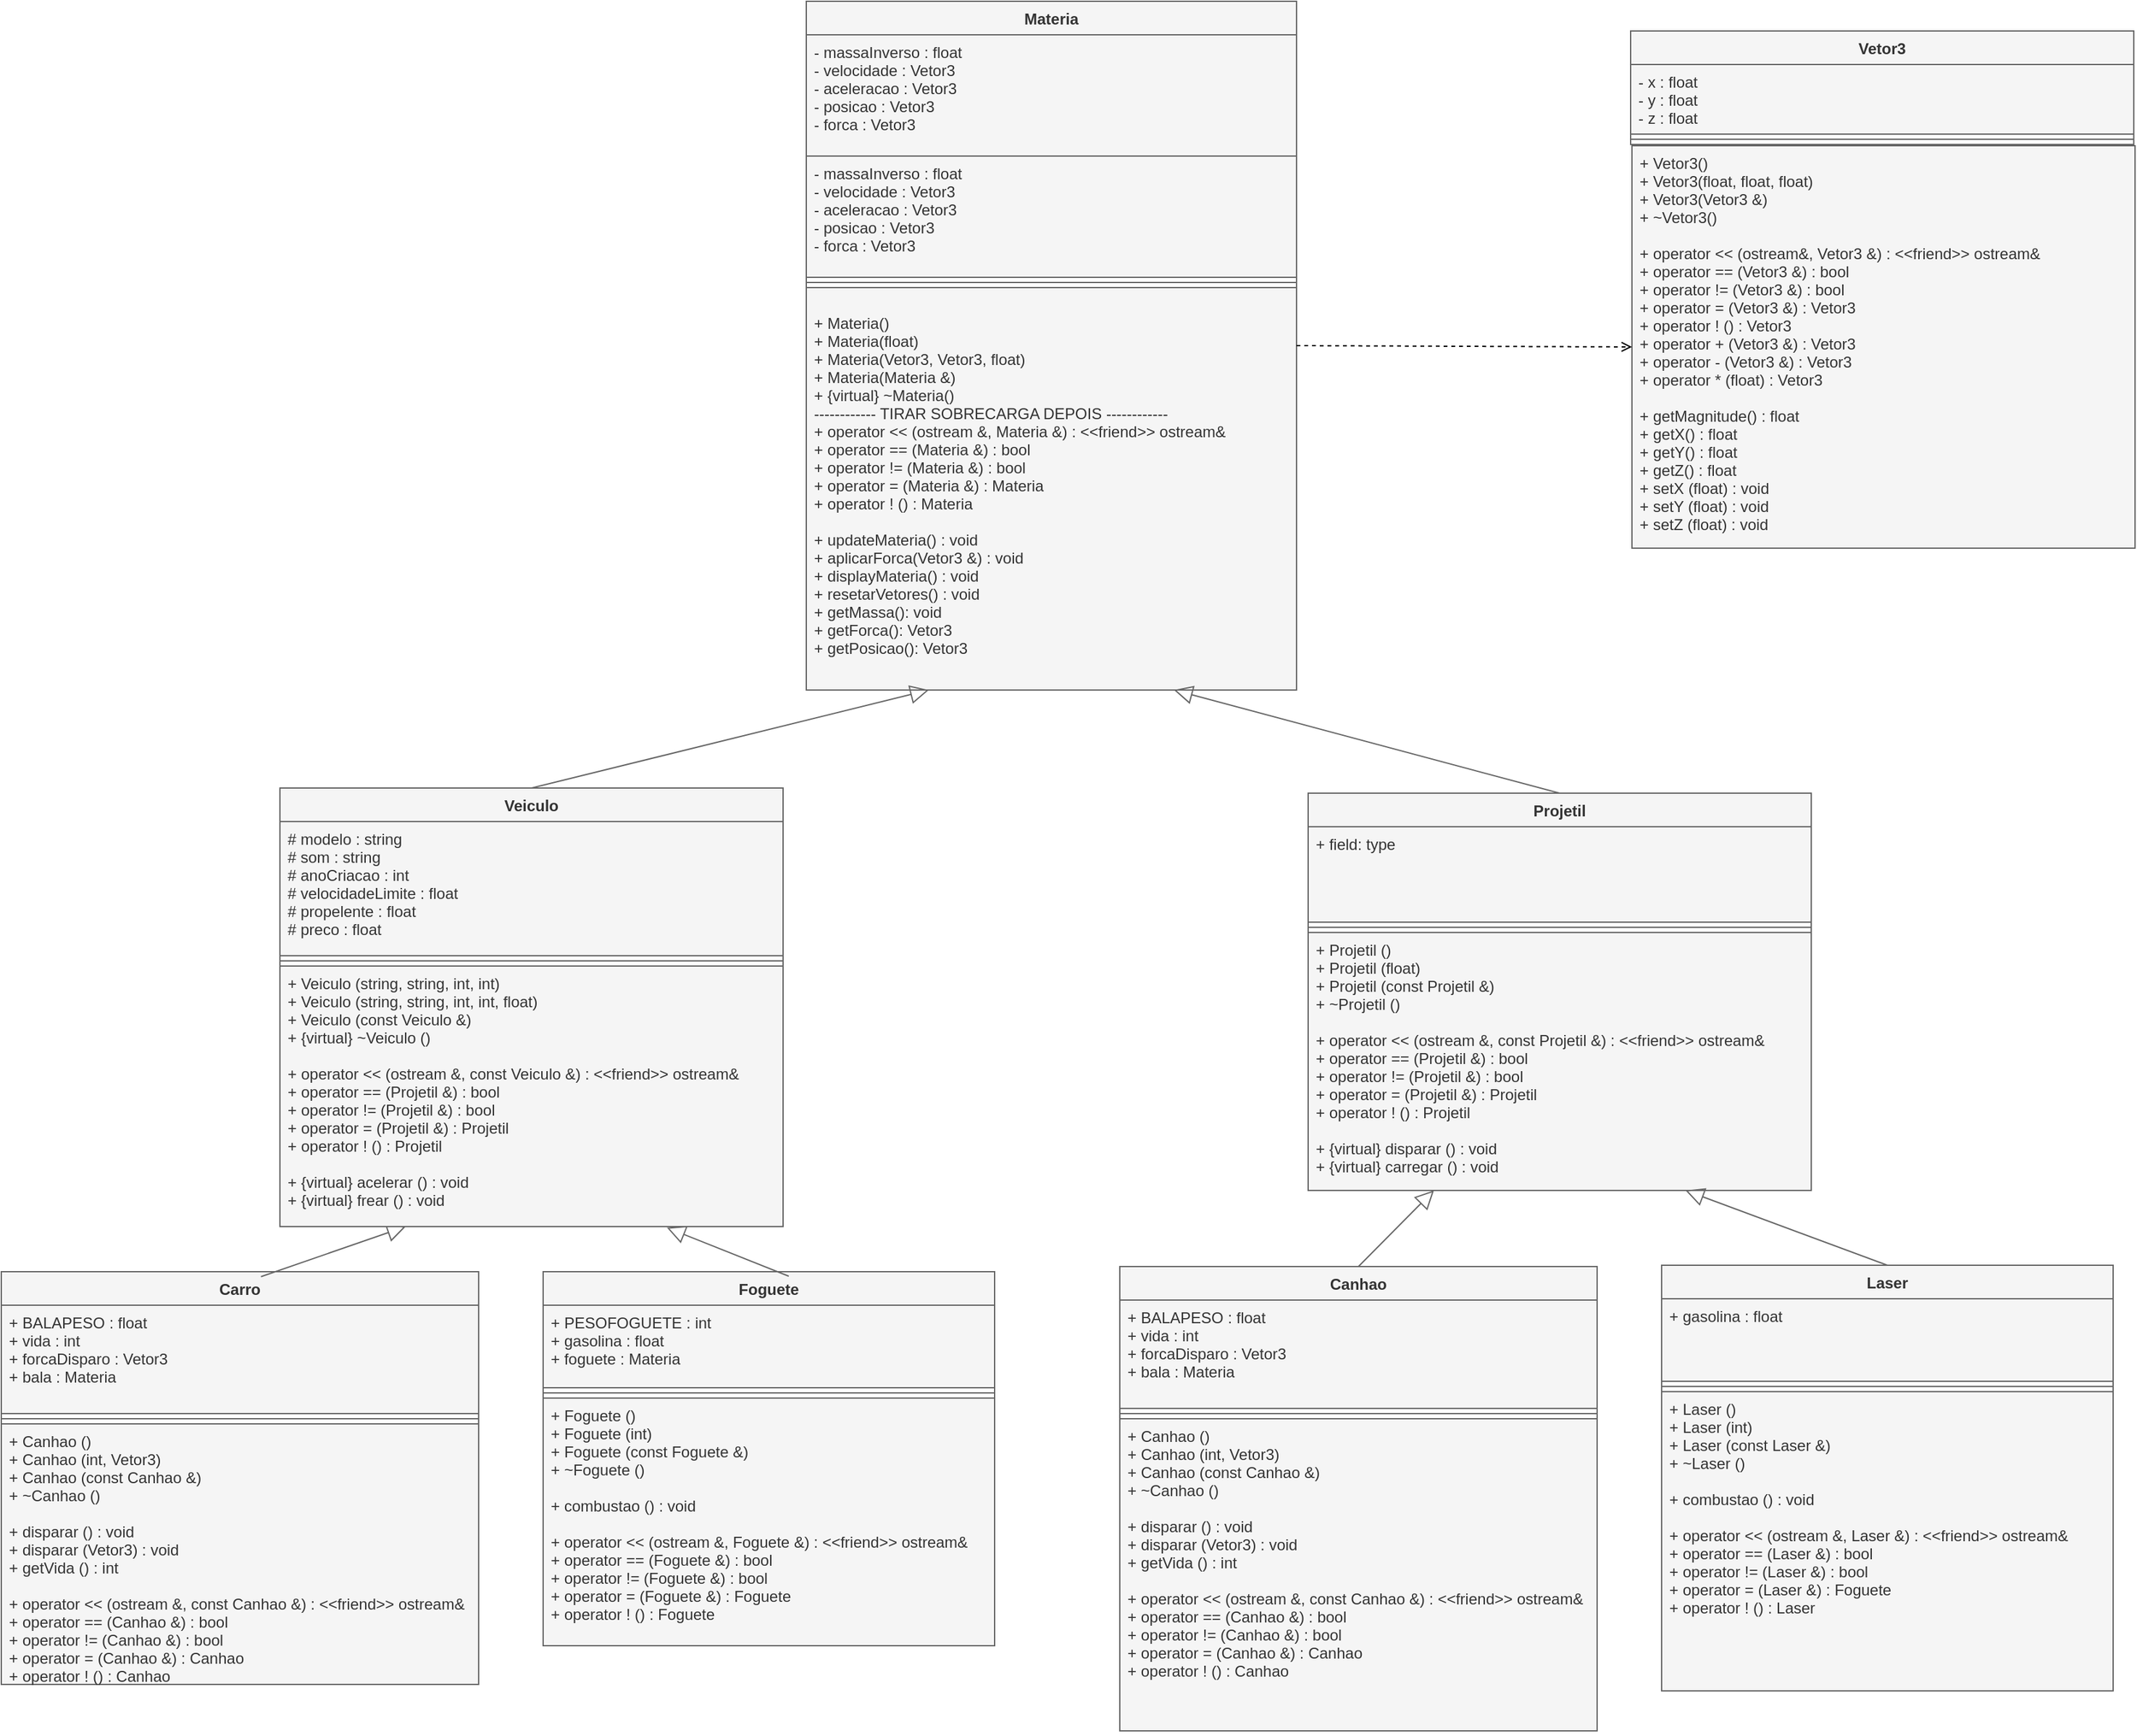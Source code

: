 <mxfile>
    <diagram id="76DP_UWShPvK50uWAOmz" name="Página-1">
        <mxGraphModel dx="4403" dy="1124" grid="1" gridSize="10" guides="1" tooltips="1" connect="1" arrows="1" fold="1" page="1" pageScale="1" pageWidth="827" pageHeight="1169" math="0" shadow="0">
            <root>
                <mxCell id="0"/>
                <mxCell id="1" parent="0"/>
                <mxCell id="4VAHJokIAV4qInDK7anF-1" value="Vetor3" style="swimlane;fontStyle=1;align=center;verticalAlign=top;childLayout=stackLayout;horizontal=1;startSize=26;horizontalStack=0;resizeParent=1;resizeParentMax=0;resizeLast=0;collapsible=1;marginBottom=0;fillColor=#f5f5f5;fontColor=#333333;strokeColor=#666666;" parent="1" vertex="1">
                    <mxGeometry x="850" y="193" width="390" height="88" as="geometry"/>
                </mxCell>
                <mxCell id="4VAHJokIAV4qInDK7anF-2" value="- x : float&#10;- y : float&#10;- z : float&#10;&#10;&#10;" style="text;strokeColor=#666666;fillColor=#f5f5f5;align=left;verticalAlign=top;spacingLeft=4;spacingRight=4;overflow=hidden;rotatable=0;points=[[0,0.5],[1,0.5]];portConstraint=eastwest;fontColor=#333333;" parent="4VAHJokIAV4qInDK7anF-1" vertex="1">
                    <mxGeometry y="26" width="390" height="54" as="geometry"/>
                </mxCell>
                <mxCell id="4VAHJokIAV4qInDK7anF-3" value="" style="line;strokeWidth=1;fillColor=#f5f5f5;align=left;verticalAlign=middle;spacingTop=-1;spacingLeft=3;spacingRight=3;rotatable=0;labelPosition=right;points=[];portConstraint=eastwest;strokeColor=#666666;fontColor=#333333;" parent="4VAHJokIAV4qInDK7anF-1" vertex="1">
                    <mxGeometry y="80" width="390" height="8" as="geometry"/>
                </mxCell>
                <mxCell id="4VAHJokIAV4qInDK7anF-5" value="Materia&#10;" style="swimlane;fontStyle=1;align=center;verticalAlign=top;childLayout=stackLayout;horizontal=1;startSize=26;horizontalStack=0;resizeParent=1;resizeParentMax=0;resizeLast=0;collapsible=1;marginBottom=0;fillColor=#f5f5f5;fontColor=#333333;strokeColor=#666666;" parent="1" vertex="1">
                    <mxGeometry x="211" y="170" width="380" height="534" as="geometry"/>
                </mxCell>
                <mxCell id="4VAHJokIAV4qInDK7anF-6" value="- massaInverso : float&#10;- velocidade : Vetor3 &#10;- aceleracao : Vetor3&#10;- posicao : Vetor3&#10;- forca : Vetor3" style="text;strokeColor=#666666;fillColor=#f5f5f5;align=left;verticalAlign=top;spacingLeft=4;spacingRight=4;overflow=hidden;rotatable=0;points=[[0,0.5],[1,0.5]];portConstraint=eastwest;fontColor=#333333;" parent="4VAHJokIAV4qInDK7anF-5" vertex="1">
                    <mxGeometry y="26" width="380" height="94" as="geometry"/>
                </mxCell>
                <mxCell id="34" value="- massaInverso : float&#10;- velocidade : Vetor3 &#10;- aceleracao : Vetor3&#10;- posicao : Vetor3&#10;- forca : Vetor3" style="text;strokeColor=#666666;fillColor=#f5f5f5;align=left;verticalAlign=top;spacingLeft=4;spacingRight=4;overflow=hidden;rotatable=0;points=[[0,0.5],[1,0.5]];portConstraint=eastwest;fontColor=#333333;" vertex="1" parent="4VAHJokIAV4qInDK7anF-5">
                    <mxGeometry y="120" width="380" height="94" as="geometry"/>
                </mxCell>
                <mxCell id="4VAHJokIAV4qInDK7anF-7" value="" style="line;strokeWidth=1;fillColor=#f5f5f5;align=left;verticalAlign=middle;spacingTop=-1;spacingLeft=3;spacingRight=3;rotatable=0;labelPosition=right;points=[];portConstraint=eastwest;strokeColor=#666666;fontColor=#333333;" parent="4VAHJokIAV4qInDK7anF-5" vertex="1">
                    <mxGeometry y="214" width="380" height="8" as="geometry"/>
                </mxCell>
                <mxCell id="4VAHJokIAV4qInDK7anF-8" value="&#10;+ Materia()&#10;+ Materia(float)   &#10;+ Materia(Vetor3, Vetor3, float)&#10;+ Materia(Materia &amp;)&#10;+ {virtual} ~Materia()&#10;------------ TIRAR SOBRECARGA DEPOIS ------------&#10;+ operator &lt;&lt; (ostream &amp;, Materia &amp;) : &lt;&lt;friend&gt;&gt; ostream&amp;&#10;+ operator == (Materia &amp;) : bool &#10;+ operator != (Materia &amp;) : bool &#10;+ operator = (Materia &amp;) : Materia&#10;+ operator ! () : Materia&#10;&#10;+ updateMateria() : void&#10;+ aplicarForca(Vetor3 &amp;) : void&#10;+ displayMateria() : void&#10;+ resetarVetores() : void&#10;+ getMassa(): void&#10;+ getForca(): Vetor3&#10;+ getPosicao(): Vetor3&#10;&#10;&#10;&#10;" style="text;strokeColor=#666666;fillColor=#f5f5f5;align=left;verticalAlign=top;spacingLeft=4;spacingRight=4;overflow=hidden;rotatable=0;points=[[0,0.5],[1,0.5]];portConstraint=eastwest;fontColor=#333333;" parent="4VAHJokIAV4qInDK7anF-5" vertex="1">
                    <mxGeometry y="222" width="380" height="312" as="geometry"/>
                </mxCell>
                <mxCell id="4VAHJokIAV4qInDK7anF-9" value="Carro" style="swimlane;fontStyle=1;align=center;verticalAlign=top;childLayout=stackLayout;horizontal=1;startSize=26;horizontalStack=0;resizeParent=1;resizeParentMax=0;resizeLast=0;collapsible=1;marginBottom=0;fillColor=#f5f5f5;fontColor=#333333;strokeColor=#666666;" parent="1" vertex="1">
                    <mxGeometry x="-413" y="1155" width="370" height="320" as="geometry"/>
                </mxCell>
                <mxCell id="4VAHJokIAV4qInDK7anF-10" value="+ BALAPESO : float &#10;+ vida : int&#10;+ forcaDisparo : Vetor3&#10;+ bala : Materia" style="text;strokeColor=#666666;fillColor=#f5f5f5;align=left;verticalAlign=top;spacingLeft=4;spacingRight=4;overflow=hidden;rotatable=0;points=[[0,0.5],[1,0.5]];portConstraint=eastwest;fontColor=#333333;" parent="4VAHJokIAV4qInDK7anF-9" vertex="1">
                    <mxGeometry y="26" width="370" height="84" as="geometry"/>
                </mxCell>
                <mxCell id="4VAHJokIAV4qInDK7anF-11" value="" style="line;strokeWidth=1;fillColor=#f5f5f5;align=left;verticalAlign=middle;spacingTop=-1;spacingLeft=3;spacingRight=3;rotatable=0;labelPosition=right;points=[];portConstraint=eastwest;strokeColor=#666666;fontColor=#333333;" parent="4VAHJokIAV4qInDK7anF-9" vertex="1">
                    <mxGeometry y="110" width="370" height="8" as="geometry"/>
                </mxCell>
                <mxCell id="4VAHJokIAV4qInDK7anF-12" value="+ Canhao () &#10;+ Canhao (int, Vetor3)&#10;+ Canhao (const Canhao &amp;)&#10;+ ~Canhao ()&#10;&#10;+ disparar () : void&#10;+ disparar (Vetor3) : void&#10;+ getVida () : int&#10;&#10;+ operator &lt;&lt; (ostream &amp;, const Canhao &amp;) : &lt;&lt;friend&gt;&gt; ostream&amp;&#10;+ operator == (Canhao &amp;) : bool&#10;+ operator != (Canhao &amp;) : bool&#10;+ operator = (Canhao &amp;) : Canhao&#10;+ operator ! () : Canhao" style="text;strokeColor=#666666;fillColor=#f5f5f5;align=left;verticalAlign=top;spacingLeft=4;spacingRight=4;overflow=hidden;rotatable=0;points=[[0,0.5],[1,0.5]];portConstraint=eastwest;fontColor=#333333;" parent="4VAHJokIAV4qInDK7anF-9" vertex="1">
                    <mxGeometry y="118" width="370" height="202" as="geometry"/>
                </mxCell>
                <mxCell id="4VAHJokIAV4qInDK7anF-30" value="" style="endArrow=block;endFill=0;endSize=12;html=1;rounded=0;exitX=0.544;exitY=0.012;exitDx=0;exitDy=0;exitPerimeter=0;fillColor=#f5f5f5;strokeColor=#666666;entryX=0.25;entryY=1;entryDx=0;entryDy=0;" parent="1" source="4VAHJokIAV4qInDK7anF-9" target="14" edge="1">
                    <mxGeometry width="160" relative="1" as="geometry">
                        <mxPoint x="-21" y="189.01" as="sourcePoint"/>
                        <mxPoint x="-107" y="910" as="targetPoint"/>
                    </mxGeometry>
                </mxCell>
                <mxCell id="7" value="Foguete" style="swimlane;fontStyle=1;align=center;verticalAlign=top;childLayout=stackLayout;horizontal=1;startSize=26;horizontalStack=0;resizeParent=1;resizeParentMax=0;resizeLast=0;collapsible=1;marginBottom=0;fillColor=#f5f5f5;fontColor=#333333;strokeColor=#666666;" parent="1" vertex="1">
                    <mxGeometry x="7" y="1155" width="350" height="290" as="geometry"/>
                </mxCell>
                <mxCell id="8" value="+ PESOFOGUETE : int &#10;+ gasolina : float&#10;+ foguete : Materia" style="text;strokeColor=#666666;fillColor=#f5f5f5;align=left;verticalAlign=top;spacingLeft=4;spacingRight=4;overflow=hidden;rotatable=0;points=[[0,0.5],[1,0.5]];portConstraint=eastwest;fontColor=#333333;" parent="7" vertex="1">
                    <mxGeometry y="26" width="350" height="64" as="geometry"/>
                </mxCell>
                <mxCell id="9" value="" style="line;strokeWidth=1;fillColor=#f5f5f5;align=left;verticalAlign=middle;spacingTop=-1;spacingLeft=3;spacingRight=3;rotatable=0;labelPosition=right;points=[];portConstraint=eastwest;strokeColor=#666666;fontColor=#333333;" parent="7" vertex="1">
                    <mxGeometry y="90" width="350" height="8" as="geometry"/>
                </mxCell>
                <mxCell id="10" value="+ Foguete () &#10;+ Foguete (int)&#10;+ Foguete (const Foguete &amp;)&#10;+ ~Foguete ()&#10;&#10;+ combustao () : void&#10;&#10;+ operator &lt;&lt; (ostream &amp;, Foguete &amp;) : &lt;&lt;friend&gt;&gt; ostream&amp;&#10;+ operator == (Foguete &amp;) : bool&#10;+ operator != (Foguete &amp;) : bool&#10;+ operator = (Foguete &amp;) : Foguete&#10;+ operator ! () : Foguete" style="text;strokeColor=#666666;fillColor=#f5f5f5;align=left;verticalAlign=top;spacingLeft=4;spacingRight=4;overflow=hidden;rotatable=0;points=[[0,0.5],[1,0.5]];portConstraint=eastwest;fontColor=#333333;" parent="7" vertex="1">
                    <mxGeometry y="98" width="350" height="192" as="geometry"/>
                </mxCell>
                <mxCell id="11" value="" style="endArrow=block;endFill=0;endSize=12;html=1;rounded=0;exitX=0.544;exitY=0.012;exitDx=0;exitDy=0;exitPerimeter=0;fillColor=#f5f5f5;strokeColor=#666666;entryX=0.769;entryY=1.004;entryDx=0;entryDy=0;entryPerimeter=0;" parent="1" source="7" target="17" edge="1">
                    <mxGeometry width="160" relative="1" as="geometry">
                        <mxPoint x="419" y="189.01" as="sourcePoint"/>
                        <mxPoint x="183" y="920" as="targetPoint"/>
                    </mxGeometry>
                </mxCell>
                <mxCell id="4VAHJokIAV4qInDK7anF-4" value="+ Vetor3()&#10;+ Vetor3(float, float, float)&#10;+ Vetor3(Vetor3 &amp;)&#10;+ ~Vetor3()&#10;&#10;+ operator &lt;&lt; (ostream&amp;, Vetor3 &amp;) :  &lt;&lt;friend&gt;&gt; ostream&amp;&#10;+ operator == (Vetor3 &amp;) : bool &#10;+ operator != (Vetor3 &amp;) : bool    &#10;+ operator = (Vetor3 &amp;) : Vetor3&#10;+ operator ! () : Vetor3 &#10;+ operator + (Vetor3 &amp;) : Vetor3&#10;+ operator - (Vetor3 &amp;) : Vetor3 &#10;+ operator * (float) : Vetor3 &#10;&#10;+ getMagnitude() : float&#10;+ getX() : float&#10;+ getY() : float&#10;+ getZ() : float  &#10;+ setX (float) : void&#10;+ setY (float) : void&#10;+ setZ (float) : void&#10;&#10;" style="text;strokeColor=#666666;fillColor=#f5f5f5;align=left;verticalAlign=top;spacingLeft=4;spacingRight=4;overflow=hidden;rotatable=0;points=[[0,0.5],[1,0.5]];portConstraint=eastwest;fontColor=#333333;" parent="1" vertex="1">
                    <mxGeometry x="851" y="282" width="390" height="312" as="geometry"/>
                </mxCell>
                <mxCell id="12" value="" style="endArrow=open;html=1;rounded=0;align=center;verticalAlign=bottom;dashed=1;endFill=0;labelBackgroundColor=none;entryX=0;entryY=0.5;entryDx=0;entryDy=0;exitX=1;exitY=0.5;exitDx=0;exitDy=0;" parent="1" source="4VAHJokIAV4qInDK7anF-5" target="4VAHJokIAV4qInDK7anF-4" edge="1">
                    <mxGeometry relative="1" as="geometry">
                        <mxPoint x="730" y="440" as="sourcePoint"/>
                        <mxPoint x="710" y="500" as="targetPoint"/>
                    </mxGeometry>
                </mxCell>
                <mxCell id="14" value="Veiculo&#10;" style="swimlane;fontStyle=1;align=center;verticalAlign=top;childLayout=stackLayout;horizontal=1;startSize=26;horizontalStack=0;resizeParent=1;resizeParentMax=0;resizeLast=0;collapsible=1;marginBottom=0;fillColor=#f5f5f5;fontColor=#333333;strokeColor=#666666;" parent="1" vertex="1">
                    <mxGeometry x="-197" y="780" width="390" height="340" as="geometry"/>
                </mxCell>
                <mxCell id="15" value="# modelo : string&#10;# som : string&#10;# anoCriacao : int &#10;# velocidadeLimite : float&#10;# propelente : float &#10;# preco : float" style="text;strokeColor=#666666;fillColor=#f5f5f5;align=left;verticalAlign=top;spacingLeft=4;spacingRight=4;overflow=hidden;rotatable=0;points=[[0,0.5],[1,0.5]];portConstraint=eastwest;fontColor=#333333;" parent="14" vertex="1">
                    <mxGeometry y="26" width="390" height="104" as="geometry"/>
                </mxCell>
                <mxCell id="16" value="" style="line;strokeWidth=1;fillColor=#f5f5f5;align=left;verticalAlign=middle;spacingTop=-1;spacingLeft=3;spacingRight=3;rotatable=0;labelPosition=right;points=[];portConstraint=eastwest;fontColor=#333333;strokeColor=#666666;" parent="14" vertex="1">
                    <mxGeometry y="130" width="390" height="8" as="geometry"/>
                </mxCell>
                <mxCell id="17" value="+ Veiculo (string, string, int, int) &#10;+ Veiculo (string, string, int, int, float)&#10;+ Veiculo (const Veiculo &amp;)&#10;+ {virtual} ~Veiculo ()&#10;&#10;+ operator &lt;&lt; (ostream &amp;, const Veiculo &amp;) : &lt;&lt;friend&gt;&gt; ostream&amp;&#10;+ operator == (Projetil &amp;) : bool&#10;+ operator != (Projetil &amp;) : bool&#10;+ operator = (Projetil &amp;) : Projetil&#10;+ operator ! () : Projetil&#10;&#10;+ {virtual} acelerar () : void&#10;+ {virtual} frear () : void" style="text;strokeColor=#666666;fillColor=#f5f5f5;align=left;verticalAlign=top;spacingLeft=4;spacingRight=4;overflow=hidden;rotatable=0;points=[[0,0.5],[1,0.5]];portConstraint=eastwest;fontColor=#333333;" parent="14" vertex="1">
                    <mxGeometry y="138" width="390" height="202" as="geometry"/>
                </mxCell>
                <mxCell id="18" value="" style="endArrow=block;endFill=0;endSize=12;html=1;rounded=0;exitX=0.5;exitY=0;exitDx=0;exitDy=0;fillColor=#f5f5f5;strokeColor=#666666;entryX=0.25;entryY=1;entryDx=0;entryDy=0;" parent="1" source="14" target="4VAHJokIAV4qInDK7anF-5" edge="1">
                    <mxGeometry width="160" relative="1" as="geometry">
                        <mxPoint x="740.4" y="912.48" as="sourcePoint"/>
                        <mxPoint x="650.0" y="630" as="targetPoint"/>
                    </mxGeometry>
                </mxCell>
                <mxCell id="19" value="Projetil" style="swimlane;fontStyle=1;align=center;verticalAlign=top;childLayout=stackLayout;horizontal=1;startSize=26;horizontalStack=0;resizeParent=1;resizeParentMax=0;resizeLast=0;collapsible=1;marginBottom=0;fillColor=#f5f5f5;fontColor=#333333;strokeColor=#666666;" parent="1" vertex="1">
                    <mxGeometry x="600" y="784" width="390" height="308" as="geometry"/>
                </mxCell>
                <mxCell id="20" value="+ field: type" style="text;strokeColor=#666666;fillColor=#f5f5f5;align=left;verticalAlign=top;spacingLeft=4;spacingRight=4;overflow=hidden;rotatable=0;points=[[0,0.5],[1,0.5]];portConstraint=eastwest;fontColor=#333333;" parent="19" vertex="1">
                    <mxGeometry y="26" width="390" height="74" as="geometry"/>
                </mxCell>
                <mxCell id="21" value="" style="line;strokeWidth=1;fillColor=#f5f5f5;align=left;verticalAlign=middle;spacingTop=-1;spacingLeft=3;spacingRight=3;rotatable=0;labelPosition=right;points=[];portConstraint=eastwest;fontColor=#333333;strokeColor=#666666;" parent="19" vertex="1">
                    <mxGeometry y="100" width="390" height="8" as="geometry"/>
                </mxCell>
                <mxCell id="22" value="+ Projetil () &#10;+ Projetil (float)&#10;+ Projetil (const Projetil &amp;)&#10;+ ~Projetil ()&#10;&#10;+ operator &lt;&lt; (ostream &amp;, const Projetil &amp;) : &lt;&lt;friend&gt;&gt; ostream&amp;&#10;+ operator == (Projetil &amp;) : bool&#10;+ operator != (Projetil &amp;) : bool&#10;+ operator = (Projetil &amp;) : Projetil&#10;+ operator ! () : Projetil&#10;&#10;+ {virtual} disparar () : void&#10;+ {virtual} carregar () : void" style="text;strokeColor=#666666;fillColor=#f5f5f5;align=left;verticalAlign=top;spacingLeft=4;spacingRight=4;overflow=hidden;rotatable=0;points=[[0,0.5],[1,0.5]];portConstraint=eastwest;fontColor=#333333;" parent="19" vertex="1">
                    <mxGeometry y="108" width="390" height="200" as="geometry"/>
                </mxCell>
                <mxCell id="23" value="" style="endArrow=block;endFill=0;endSize=12;html=1;rounded=0;exitX=0.5;exitY=0;exitDx=0;exitDy=0;fillColor=#f5f5f5;strokeColor=#666666;entryX=0.75;entryY=1;entryDx=0;entryDy=0;" parent="1" source="19" target="4VAHJokIAV4qInDK7anF-5" edge="1">
                    <mxGeometry width="160" relative="1" as="geometry">
                        <mxPoint x="8" y="750" as="sourcePoint"/>
                        <mxPoint x="470" y="650" as="targetPoint"/>
                    </mxGeometry>
                </mxCell>
                <mxCell id="24" value="Canhao" style="swimlane;fontStyle=1;align=center;verticalAlign=top;childLayout=stackLayout;horizontal=1;startSize=26;horizontalStack=0;resizeParent=1;resizeParentMax=0;resizeLast=0;collapsible=1;marginBottom=0;fillColor=#f5f5f5;fontColor=#333333;strokeColor=#666666;" parent="1" vertex="1">
                    <mxGeometry x="454" y="1151" width="370" height="360" as="geometry"/>
                </mxCell>
                <mxCell id="25" value="+ BALAPESO : float &#10;+ vida : int&#10;+ forcaDisparo : Vetor3&#10;+ bala : Materia" style="text;strokeColor=#666666;fillColor=#f5f5f5;align=left;verticalAlign=top;spacingLeft=4;spacingRight=4;overflow=hidden;rotatable=0;points=[[0,0.5],[1,0.5]];portConstraint=eastwest;fontColor=#333333;" parent="24" vertex="1">
                    <mxGeometry y="26" width="370" height="84" as="geometry"/>
                </mxCell>
                <mxCell id="26" value="" style="line;strokeWidth=1;fillColor=#f5f5f5;align=left;verticalAlign=middle;spacingTop=-1;spacingLeft=3;spacingRight=3;rotatable=0;labelPosition=right;points=[];portConstraint=eastwest;strokeColor=#666666;fontColor=#333333;" parent="24" vertex="1">
                    <mxGeometry y="110" width="370" height="8" as="geometry"/>
                </mxCell>
                <mxCell id="27" value="+ Canhao () &#10;+ Canhao (int, Vetor3)&#10;+ Canhao (const Canhao &amp;)&#10;+ ~Canhao ()&#10;&#10;+ disparar () : void&#10;+ disparar (Vetor3) : void&#10;+ getVida () : int&#10;&#10;+ operator &lt;&lt; (ostream &amp;, const Canhao &amp;) : &lt;&lt;friend&gt;&gt; ostream&amp;&#10;+ operator == (Canhao &amp;) : bool&#10;+ operator != (Canhao &amp;) : bool&#10;+ operator = (Canhao &amp;) : Canhao&#10;+ operator ! () : Canhao" style="text;strokeColor=#666666;fillColor=#f5f5f5;align=left;verticalAlign=top;spacingLeft=4;spacingRight=4;overflow=hidden;rotatable=0;points=[[0,0.5],[1,0.5]];portConstraint=eastwest;fontColor=#333333;" parent="24" vertex="1">
                    <mxGeometry y="118" width="370" height="242" as="geometry"/>
                </mxCell>
                <mxCell id="28" value="Laser" style="swimlane;fontStyle=1;align=center;verticalAlign=top;childLayout=stackLayout;horizontal=1;startSize=26;horizontalStack=0;resizeParent=1;resizeParentMax=0;resizeLast=0;collapsible=1;marginBottom=0;fillColor=#f5f5f5;fontColor=#333333;strokeColor=#666666;" parent="1" vertex="1">
                    <mxGeometry x="874" y="1150" width="350" height="330" as="geometry"/>
                </mxCell>
                <mxCell id="29" value="+ gasolina : float" style="text;strokeColor=#666666;fillColor=#f5f5f5;align=left;verticalAlign=top;spacingLeft=4;spacingRight=4;overflow=hidden;rotatable=0;points=[[0,0.5],[1,0.5]];portConstraint=eastwest;fontColor=#333333;" parent="28" vertex="1">
                    <mxGeometry y="26" width="350" height="64" as="geometry"/>
                </mxCell>
                <mxCell id="30" value="" style="line;strokeWidth=1;fillColor=#f5f5f5;align=left;verticalAlign=middle;spacingTop=-1;spacingLeft=3;spacingRight=3;rotatable=0;labelPosition=right;points=[];portConstraint=eastwest;strokeColor=#666666;fontColor=#333333;" parent="28" vertex="1">
                    <mxGeometry y="90" width="350" height="8" as="geometry"/>
                </mxCell>
                <mxCell id="31" value="+ Laser () &#10;+ Laser (int)&#10;+ Laser (const Laser &amp;)&#10;+ ~Laser ()&#10;&#10;+ combustao () : void&#10;&#10;+ operator &lt;&lt; (ostream &amp;, Laser &amp;) : &lt;&lt;friend&gt;&gt; ostream&amp;&#10;+ operator == (Laser &amp;) : bool&#10;+ operator != (Laser &amp;) : bool&#10;+ operator = (Laser &amp;) : Foguete&#10;+ operator ! () : Laser" style="text;strokeColor=#666666;fillColor=#f5f5f5;align=left;verticalAlign=top;spacingLeft=4;spacingRight=4;overflow=hidden;rotatable=0;points=[[0,0.5],[1,0.5]];portConstraint=eastwest;fontColor=#333333;" parent="28" vertex="1">
                    <mxGeometry y="98" width="350" height="232" as="geometry"/>
                </mxCell>
                <mxCell id="32" value="" style="endArrow=block;endFill=0;endSize=12;html=1;rounded=0;exitX=0.5;exitY=0;exitDx=0;exitDy=0;fillColor=#f5f5f5;strokeColor=#666666;entryX=0.25;entryY=1;entryDx=0;entryDy=0;" parent="1" source="24" target="19" edge="1">
                    <mxGeometry width="160" relative="1" as="geometry">
                        <mxPoint x="233.4" y="1093.48" as="sourcePoint"/>
                        <mxPoint x="540" y="994" as="targetPoint"/>
                    </mxGeometry>
                </mxCell>
                <mxCell id="33" value="" style="endArrow=block;endFill=0;endSize=12;html=1;rounded=0;exitX=0.5;exitY=0;exitDx=0;exitDy=0;fillColor=#f5f5f5;strokeColor=#666666;entryX=0.75;entryY=1;entryDx=0;entryDy=0;" parent="1" source="28" target="19" edge="1">
                    <mxGeometry width="160" relative="1" as="geometry">
                        <mxPoint x="695" y="1080" as="sourcePoint"/>
                        <mxPoint x="657.5" y="980" as="targetPoint"/>
                    </mxGeometry>
                </mxCell>
            </root>
        </mxGraphModel>
    </diagram>
</mxfile>
